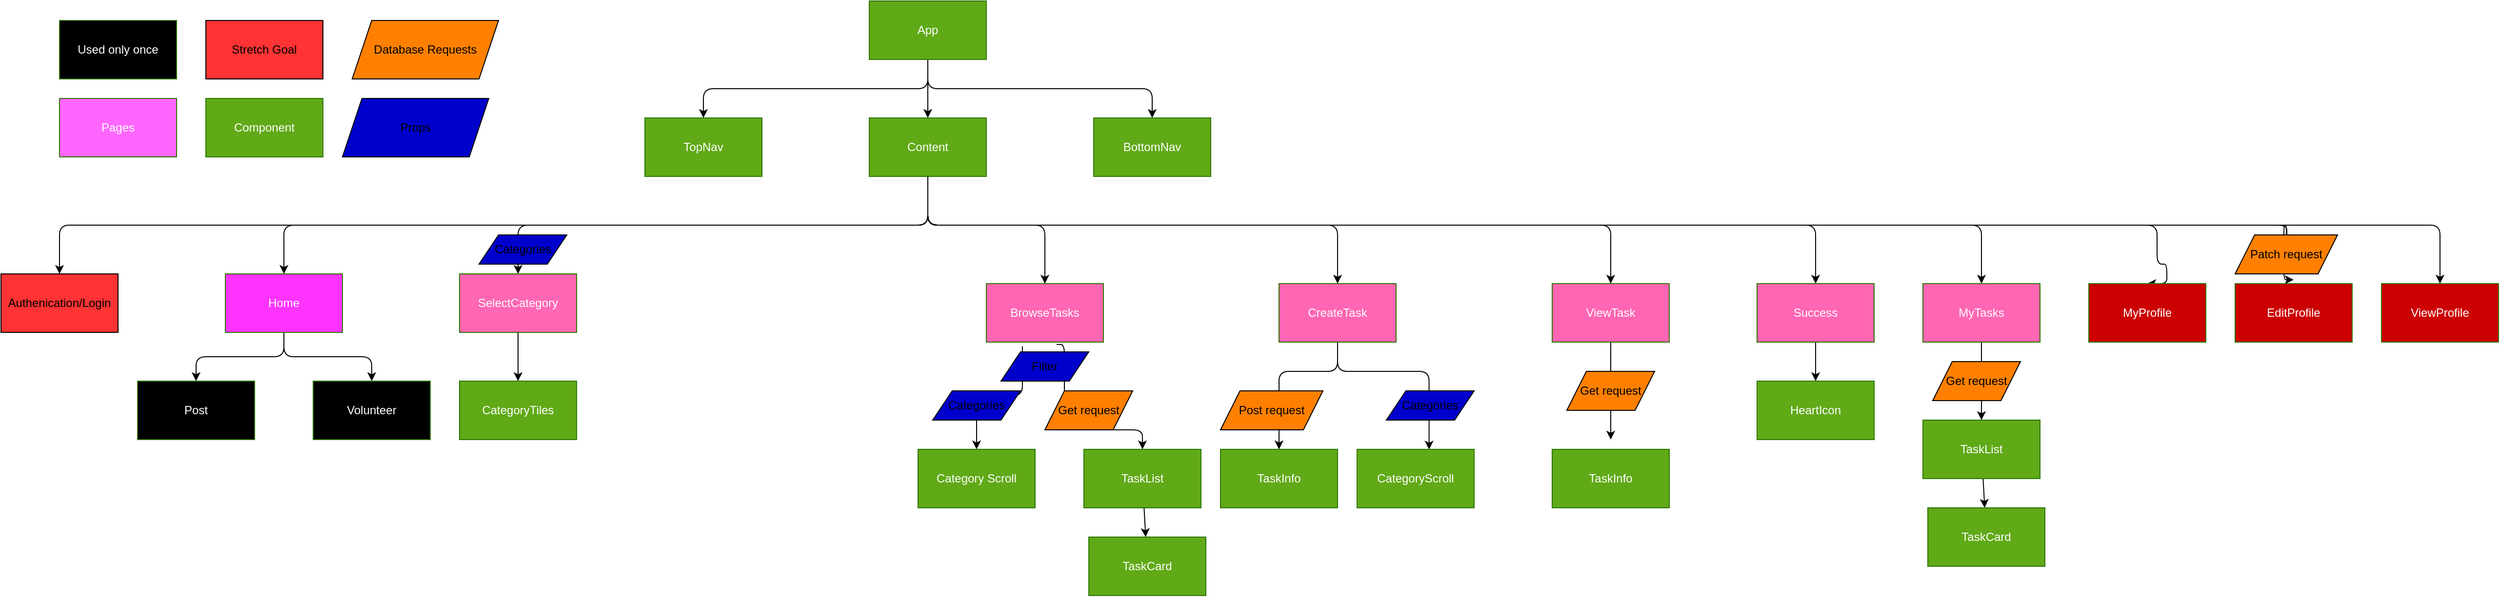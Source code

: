 <mxfile>
    <diagram id="rWSGf-dNv_oNmWu9gTjf" name="Page-1">
        <mxGraphModel dx="2090" dy="1675" grid="1" gridSize="10" guides="1" tooltips="1" connect="1" arrows="1" fold="1" page="1" pageScale="1" pageWidth="827" pageHeight="1169" math="0" shadow="0">
            <root>
                <mxCell id="0"/>
                <mxCell id="1" parent="0"/>
                <mxCell id="57" value="Stretch Goal" style="rounded=0;whiteSpace=wrap;html=1;fillColor=#FF3333;" parent="1" vertex="1">
                    <mxGeometry x="-300" y="-200" width="120" height="60" as="geometry"/>
                </mxCell>
                <mxCell id="69" style="edgeStyle=orthogonalEdgeStyle;html=1;entryX=0.5;entryY=0;entryDx=0;entryDy=0;" parent="1" source="62" target="64" edge="1">
                    <mxGeometry relative="1" as="geometry"/>
                </mxCell>
                <mxCell id="72" style="edgeStyle=orthogonalEdgeStyle;html=1;exitX=0.5;exitY=1;exitDx=0;exitDy=0;entryX=0.5;entryY=0;entryDx=0;entryDy=0;" parent="1" source="62" target="67" edge="1">
                    <mxGeometry relative="1" as="geometry"/>
                </mxCell>
                <mxCell id="73" style="edgeStyle=orthogonalEdgeStyle;html=1;exitX=0.5;exitY=1;exitDx=0;exitDy=0;entryX=0.5;entryY=0;entryDx=0;entryDy=0;" parent="1" source="62" target="68" edge="1">
                    <mxGeometry relative="1" as="geometry"/>
                </mxCell>
                <mxCell id="62" value="App" style="rounded=0;whiteSpace=wrap;html=1;fillColor=#60a917;fontColor=#ffffff;strokeColor=#2D7600;" parent="1" vertex="1">
                    <mxGeometry x="380" y="-220" width="120" height="60" as="geometry"/>
                </mxCell>
                <mxCell id="75" style="edgeStyle=orthogonalEdgeStyle;html=1;exitX=0.5;exitY=1;exitDx=0;exitDy=0;entryX=0.5;entryY=0;entryDx=0;entryDy=0;" parent="1" source="64" target="74" edge="1">
                    <mxGeometry relative="1" as="geometry"/>
                </mxCell>
                <mxCell id="80" style="edgeStyle=orthogonalEdgeStyle;html=1;exitX=0.5;exitY=1;exitDx=0;exitDy=0;entryX=0.5;entryY=0;entryDx=0;entryDy=0;" parent="1" source="64" target="79" edge="1">
                    <mxGeometry relative="1" as="geometry"/>
                </mxCell>
                <mxCell id="81" style="edgeStyle=orthogonalEdgeStyle;html=1;exitX=0.5;exitY=1;exitDx=0;exitDy=0;" parent="1" source="64" target="76" edge="1">
                    <mxGeometry relative="1" as="geometry"/>
                </mxCell>
                <mxCell id="101" value="" style="edgeStyle=none;html=1;entryX=0.5;entryY=0;entryDx=0;entryDy=0;" parent="1" source="64" target="100" edge="1">
                    <mxGeometry relative="1" as="geometry">
                        <Array as="points">
                            <mxPoint x="440" y="10"/>
                            <mxPoint x="560" y="10"/>
                        </Array>
                    </mxGeometry>
                </mxCell>
                <mxCell id="112" style="edgeStyle=none;html=1;entryX=0.5;entryY=0;entryDx=0;entryDy=0;" parent="1" target="108" edge="1">
                    <mxGeometry relative="1" as="geometry">
                        <mxPoint x="440" y="-40" as="sourcePoint"/>
                        <Array as="points">
                            <mxPoint x="440" y="10"/>
                            <mxPoint x="860" y="10"/>
                        </Array>
                    </mxGeometry>
                </mxCell>
                <mxCell id="113" style="edgeStyle=none;html=1;entryX=0.5;entryY=0;entryDx=0;entryDy=0;" parent="1" target="109" edge="1">
                    <mxGeometry relative="1" as="geometry">
                        <mxPoint x="440" y="-40" as="sourcePoint"/>
                        <Array as="points">
                            <mxPoint x="440" y="10"/>
                            <mxPoint x="960" y="10"/>
                            <mxPoint x="1140" y="10"/>
                        </Array>
                    </mxGeometry>
                </mxCell>
                <mxCell id="114" style="edgeStyle=orthogonalEdgeStyle;html=1;entryX=0.5;entryY=0;entryDx=0;entryDy=0;exitX=0.5;exitY=1;exitDx=0;exitDy=0;" parent="1" source="64" target="110" edge="1">
                    <mxGeometry relative="1" as="geometry">
                        <Array as="points">
                            <mxPoint x="440" y="10"/>
                            <mxPoint x="1350" y="10"/>
                        </Array>
                    </mxGeometry>
                </mxCell>
                <mxCell id="115" style="edgeStyle=orthogonalEdgeStyle;html=1;startArrow=none;" parent="1" source="134" edge="1">
                    <mxGeometry relative="1" as="geometry">
                        <mxPoint x="1840" y="66" as="targetPoint"/>
                        <Array as="points">
                            <mxPoint x="1833" y="10"/>
                            <mxPoint x="1830" y="10"/>
                            <mxPoint x="1830" y="66"/>
                        </Array>
                    </mxGeometry>
                </mxCell>
                <mxCell id="152" style="edgeStyle=orthogonalEdgeStyle;html=1;entryX=0.5;entryY=0;entryDx=0;entryDy=0;" parent="1" source="64" target="111" edge="1">
                    <mxGeometry relative="1" as="geometry">
                        <mxPoint x="1740" y="50" as="targetPoint"/>
                        <Array as="points">
                            <mxPoint x="440" y="10"/>
                            <mxPoint x="1700" y="10"/>
                            <mxPoint x="1700" y="50"/>
                            <mxPoint x="1710" y="50"/>
                            <mxPoint x="1710" y="70"/>
                        </Array>
                    </mxGeometry>
                </mxCell>
                <mxCell id="153" style="edgeStyle=orthogonalEdgeStyle;html=1;entryX=0.5;entryY=0;entryDx=0;entryDy=0;" parent="1" source="64" target="149" edge="1">
                    <mxGeometry relative="1" as="geometry">
                        <mxPoint x="1850" y="60" as="targetPoint"/>
                        <Array as="points">
                            <mxPoint x="440" y="10"/>
                            <mxPoint x="1990" y="10"/>
                        </Array>
                    </mxGeometry>
                </mxCell>
                <mxCell id="158" style="edgeStyle=orthogonalEdgeStyle;html=1;entryX=0.5;entryY=0;entryDx=0;entryDy=0;" parent="1" source="64" target="154" edge="1">
                    <mxGeometry relative="1" as="geometry">
                        <Array as="points">
                            <mxPoint x="440" y="10"/>
                            <mxPoint x="1520" y="10"/>
                        </Array>
                    </mxGeometry>
                </mxCell>
                <mxCell id="64" value="Content" style="rounded=0;whiteSpace=wrap;html=1;fillColor=#60a917;fontColor=#ffffff;strokeColor=#2D7600;" parent="1" vertex="1">
                    <mxGeometry x="380" y="-100" width="120" height="60" as="geometry"/>
                </mxCell>
                <mxCell id="66" value="Component" style="rounded=0;whiteSpace=wrap;html=1;fillColor=#60a917;fontColor=#ffffff;strokeColor=#2D7600;" parent="1" vertex="1">
                    <mxGeometry x="-300" y="-120" width="120" height="60" as="geometry"/>
                </mxCell>
                <mxCell id="67" value="TopNav" style="rounded=0;whiteSpace=wrap;html=1;fillColor=#60a917;fontColor=#ffffff;strokeColor=#2D7600;" parent="1" vertex="1">
                    <mxGeometry x="150" y="-100" width="120" height="60" as="geometry"/>
                </mxCell>
                <mxCell id="68" value="BottomNav" style="rounded=0;whiteSpace=wrap;html=1;fillColor=#60a917;fontColor=#ffffff;strokeColor=#2D7600;" parent="1" vertex="1">
                    <mxGeometry x="610" y="-100" width="120" height="60" as="geometry"/>
                </mxCell>
                <mxCell id="87" style="edgeStyle=orthogonalEdgeStyle;html=1;exitX=0.5;exitY=1;exitDx=0;exitDy=0;entryX=0.5;entryY=0;entryDx=0;entryDy=0;" parent="1" source="74" target="84" edge="1">
                    <mxGeometry relative="1" as="geometry"/>
                </mxCell>
                <mxCell id="88" style="edgeStyle=orthogonalEdgeStyle;html=1;exitX=0.5;exitY=1;exitDx=0;exitDy=0;entryX=0.5;entryY=0;entryDx=0;entryDy=0;" parent="1" source="74" target="85" edge="1">
                    <mxGeometry relative="1" as="geometry"/>
                </mxCell>
                <mxCell id="74" value="Home" style="rounded=0;whiteSpace=wrap;html=1;fillColor=#FF33FF;fontColor=#ffffff;strokeColor=#2D7600;" parent="1" vertex="1">
                    <mxGeometry x="-280" y="60" width="120" height="60" as="geometry"/>
                </mxCell>
                <mxCell id="82" style="edgeStyle=orthogonalEdgeStyle;html=1;exitX=0.5;exitY=1;exitDx=0;exitDy=0;entryX=0.5;entryY=0;entryDx=0;entryDy=0;" parent="1" source="76" target="77" edge="1">
                    <mxGeometry relative="1" as="geometry"/>
                </mxCell>
                <mxCell id="76" value="SelectCategory" style="rounded=0;whiteSpace=wrap;html=1;fillColor=#FF66B3;fontColor=#ffffff;strokeColor=#2D7600;" parent="1" vertex="1">
                    <mxGeometry x="-40" y="60" width="120" height="60" as="geometry"/>
                </mxCell>
                <mxCell id="77" value="CategoryTiles" style="rounded=0;whiteSpace=wrap;html=1;fillColor=#60a917;fontColor=#ffffff;strokeColor=#2D7600;" parent="1" vertex="1">
                    <mxGeometry x="-40" y="170" width="120" height="60" as="geometry"/>
                </mxCell>
                <mxCell id="79" value="Authenication/Login" style="rounded=0;whiteSpace=wrap;html=1;fillColor=#FF3333;" parent="1" vertex="1">
                    <mxGeometry x="-510" y="60" width="120" height="60" as="geometry"/>
                </mxCell>
                <mxCell id="84" value="Post" style="rounded=0;whiteSpace=wrap;html=1;fillColor=#000000;fontColor=#ffffff;strokeColor=#2D7600;" parent="1" vertex="1">
                    <mxGeometry x="-370" y="170" width="120" height="60" as="geometry"/>
                </mxCell>
                <mxCell id="85" value="Volunteer" style="rounded=0;whiteSpace=wrap;html=1;fillColor=#000000;fontColor=#ffffff;strokeColor=#2D7600;" parent="1" vertex="1">
                    <mxGeometry x="-190" y="170" width="120" height="60" as="geometry"/>
                </mxCell>
                <mxCell id="86" value="Used only once" style="rounded=0;whiteSpace=wrap;html=1;fillColor=#000000;fontColor=#ffffff;strokeColor=#2D7600;" parent="1" vertex="1">
                    <mxGeometry x="-450" y="-200" width="120" height="60" as="geometry"/>
                </mxCell>
                <mxCell id="94" style="edgeStyle=orthogonalEdgeStyle;html=1;exitX=0.308;exitY=1.073;exitDx=0;exitDy=0;exitPerimeter=0;entryX=0.5;entryY=0;entryDx=0;entryDy=0;" parent="1" source="100" target="92" edge="1">
                    <mxGeometry relative="1" as="geometry">
                        <mxPoint x="450" y="240" as="sourcePoint"/>
                        <mxPoint x="510" y="320" as="targetPoint"/>
                    </mxGeometry>
                </mxCell>
                <mxCell id="95" style="edgeStyle=orthogonalEdgeStyle;html=1;entryX=0.5;entryY=0;entryDx=0;entryDy=0;exitX=0.6;exitY=1.04;exitDx=0;exitDy=0;exitPerimeter=0;" parent="1" source="100" target="102" edge="1">
                    <mxGeometry relative="1" as="geometry">
                        <mxPoint x="450" y="240" as="sourcePoint"/>
                        <mxPoint x="700" y="320" as="targetPoint"/>
                        <Array as="points">
                            <mxPoint x="580" y="132"/>
                            <mxPoint x="580" y="220"/>
                            <mxPoint x="660" y="220"/>
                        </Array>
                    </mxGeometry>
                </mxCell>
                <mxCell id="90" value="Pages" style="rounded=0;whiteSpace=wrap;html=1;fillColor=#FF66FF;fontColor=#ffffff;strokeColor=#2D7600;" parent="1" vertex="1">
                    <mxGeometry x="-450" y="-120" width="120" height="60" as="geometry"/>
                </mxCell>
                <mxCell id="92" value="Category Scroll" style="rounded=0;whiteSpace=wrap;html=1;fillColor=#60A917;fontColor=#ffffff;strokeColor=#2D7600;" parent="1" vertex="1">
                    <mxGeometry x="430" y="240" width="120" height="60" as="geometry"/>
                </mxCell>
                <mxCell id="93" value="TaskCard" style="rounded=0;whiteSpace=wrap;html=1;fillColor=#60a917;fontColor=#ffffff;strokeColor=#2D7600;" parent="1" vertex="1">
                    <mxGeometry x="605" y="330" width="120" height="60" as="geometry"/>
                </mxCell>
                <mxCell id="96" value="Get request" style="shape=parallelogram;perimeter=parallelogramPerimeter;whiteSpace=wrap;html=1;fixedSize=1;fillColor=#FF8000;strokeColor=#000000;" parent="1" vertex="1">
                    <mxGeometry x="560" y="180" width="90" height="40" as="geometry"/>
                </mxCell>
                <mxCell id="100" value="BrowseTasks" style="rounded=0;whiteSpace=wrap;html=1;fillColor=#FF66B3;fontColor=#ffffff;strokeColor=#2D7600;" parent="1" vertex="1">
                    <mxGeometry x="500" y="70" width="120" height="60" as="geometry"/>
                </mxCell>
                <mxCell id="103" value="" style="edgeStyle=none;html=1;" parent="1" source="102" target="93" edge="1">
                    <mxGeometry relative="1" as="geometry"/>
                </mxCell>
                <mxCell id="102" value="TaskList" style="rounded=0;whiteSpace=wrap;html=1;fillColor=#60a917;fontColor=#ffffff;strokeColor=#2D7600;" parent="1" vertex="1">
                    <mxGeometry x="600" y="240" width="120" height="60" as="geometry"/>
                </mxCell>
                <mxCell id="122" style="edgeStyle=orthogonalEdgeStyle;html=1;entryX=0.615;entryY=0.003;entryDx=0;entryDy=0;entryPerimeter=0;" parent="1" source="108" target="116" edge="1">
                    <mxGeometry relative="1" as="geometry">
                        <Array as="points">
                            <mxPoint x="860" y="160"/>
                            <mxPoint x="954" y="160"/>
                        </Array>
                    </mxGeometry>
                </mxCell>
                <mxCell id="138" style="edgeStyle=orthogonalEdgeStyle;html=1;entryX=0.5;entryY=0;entryDx=0;entryDy=0;" parent="1" source="108" target="118" edge="1">
                    <mxGeometry relative="1" as="geometry">
                        <Array as="points">
                            <mxPoint x="860" y="160"/>
                            <mxPoint x="800" y="160"/>
                        </Array>
                    </mxGeometry>
                </mxCell>
                <mxCell id="108" value="CreateTask" style="rounded=0;whiteSpace=wrap;html=1;fillColor=#FF66B3;fontColor=#ffffff;strokeColor=#2D7600;" parent="1" vertex="1">
                    <mxGeometry x="800" y="70" width="120" height="60" as="geometry"/>
                </mxCell>
                <mxCell id="125" style="edgeStyle=orthogonalEdgeStyle;html=1;" parent="1" source="109" edge="1">
                    <mxGeometry relative="1" as="geometry">
                        <mxPoint x="1140" y="230" as="targetPoint"/>
                    </mxGeometry>
                </mxCell>
                <mxCell id="109" value="ViewTask" style="rounded=0;whiteSpace=wrap;html=1;fillColor=#FF66B3;fontColor=#ffffff;strokeColor=#2D7600;" parent="1" vertex="1">
                    <mxGeometry x="1080" y="70" width="120" height="60" as="geometry"/>
                </mxCell>
                <mxCell id="131" value="" style="edgeStyle=orthogonalEdgeStyle;html=1;" parent="1" source="110" target="130" edge="1">
                    <mxGeometry relative="1" as="geometry"/>
                </mxCell>
                <mxCell id="110" value="Success" style="rounded=0;whiteSpace=wrap;html=1;fillColor=#FF66B3;fontColor=#ffffff;strokeColor=#2D7600;" parent="1" vertex="1">
                    <mxGeometry x="1290" y="70" width="120" height="60" as="geometry"/>
                </mxCell>
                <mxCell id="111" value="MyProfile" style="rounded=0;whiteSpace=wrap;html=1;fillColor=#CC0000;fontColor=#ffffff;strokeColor=#2D7600;" parent="1" vertex="1">
                    <mxGeometry x="1630" y="70" width="120" height="60" as="geometry"/>
                </mxCell>
                <mxCell id="116" value="CategoryScroll" style="rounded=0;whiteSpace=wrap;html=1;fillColor=#60A917;fontColor=#ffffff;strokeColor=#2D7600;" parent="1" vertex="1">
                    <mxGeometry x="880" y="240" width="120" height="60" as="geometry"/>
                </mxCell>
                <mxCell id="118" value="TaskInfo" style="rounded=0;whiteSpace=wrap;html=1;fillColor=#60a917;fontColor=#ffffff;strokeColor=#2D7600;" parent="1" vertex="1">
                    <mxGeometry x="740" y="240" width="120" height="60" as="geometry"/>
                </mxCell>
                <mxCell id="124" value="TaskInfo" style="rounded=0;whiteSpace=wrap;html=1;fillColor=#60a917;fontColor=#ffffff;strokeColor=#2D7600;" parent="1" vertex="1">
                    <mxGeometry x="1080" y="240" width="120" height="60" as="geometry"/>
                </mxCell>
                <mxCell id="127" value="Get request" style="shape=parallelogram;perimeter=parallelogramPerimeter;whiteSpace=wrap;html=1;fixedSize=1;fillColor=#FF8000;strokeColor=#000000;" parent="1" vertex="1">
                    <mxGeometry x="1095" y="160" width="90" height="40" as="geometry"/>
                </mxCell>
                <mxCell id="128" value="Post request" style="shape=parallelogram;perimeter=parallelogramPerimeter;whiteSpace=wrap;html=1;fixedSize=1;fillColor=#FF8000;strokeColor=#000000;" parent="1" vertex="1">
                    <mxGeometry x="740" y="180" width="105" height="40" as="geometry"/>
                </mxCell>
                <mxCell id="130" value="HeartIcon" style="rounded=0;whiteSpace=wrap;html=1;fillColor=#60A917;fontColor=#ffffff;strokeColor=#2D7600;" parent="1" vertex="1">
                    <mxGeometry x="1290" y="170" width="120" height="60" as="geometry"/>
                </mxCell>
                <mxCell id="132" value="EditProfile" style="rounded=0;whiteSpace=wrap;html=1;fillColor=#CC0000;fontColor=#ffffff;strokeColor=#2D7600;" parent="1" vertex="1">
                    <mxGeometry x="1780" y="70" width="120" height="60" as="geometry"/>
                </mxCell>
                <mxCell id="140" value="Database Requests" style="shape=parallelogram;perimeter=parallelogramPerimeter;whiteSpace=wrap;html=1;fixedSize=1;fillColor=#FF8000;strokeColor=#000000;" parent="1" vertex="1">
                    <mxGeometry x="-150" y="-200" width="150" height="60" as="geometry"/>
                </mxCell>
                <mxCell id="141" value="Props" style="shape=parallelogram;perimeter=parallelogramPerimeter;whiteSpace=wrap;html=1;fixedSize=1;fillColor=#0000CC;strokeColor=#000000;" parent="1" vertex="1">
                    <mxGeometry x="-160" y="-120" width="150" height="60" as="geometry"/>
                </mxCell>
                <mxCell id="142" value="Categories" style="shape=parallelogram;perimeter=parallelogramPerimeter;whiteSpace=wrap;html=1;fixedSize=1;fillColor=#0000CC;strokeColor=#000000;" parent="1" vertex="1">
                    <mxGeometry x="-20" y="20" width="90" height="30" as="geometry"/>
                </mxCell>
                <mxCell id="144" value="Categories" style="shape=parallelogram;perimeter=parallelogramPerimeter;whiteSpace=wrap;html=1;fixedSize=1;fillColor=#0000CC;strokeColor=#000000;" parent="1" vertex="1">
                    <mxGeometry x="445" y="180" width="90" height="30" as="geometry"/>
                </mxCell>
                <mxCell id="145" value="Categories" style="shape=parallelogram;perimeter=parallelogramPerimeter;whiteSpace=wrap;html=1;fixedSize=1;fillColor=#0000CC;strokeColor=#000000;" parent="1" vertex="1">
                    <mxGeometry x="910" y="180" width="90" height="30" as="geometry"/>
                </mxCell>
                <mxCell id="148" value="Filter" style="shape=parallelogram;perimeter=parallelogramPerimeter;whiteSpace=wrap;html=1;fixedSize=1;fillColor=#0000CC;strokeColor=#000000;" parent="1" vertex="1">
                    <mxGeometry x="515" y="140" width="90" height="30" as="geometry"/>
                </mxCell>
                <mxCell id="149" value="ViewProfile" style="rounded=0;whiteSpace=wrap;html=1;fillColor=#CC0000;fontColor=#ffffff;strokeColor=#2D7600;" parent="1" vertex="1">
                    <mxGeometry x="1930" y="70" width="120" height="60" as="geometry"/>
                </mxCell>
                <mxCell id="168" style="edgeStyle=orthogonalEdgeStyle;html=1;entryX=0.5;entryY=0;entryDx=0;entryDy=0;" parent="1" source="154" target="167" edge="1">
                    <mxGeometry relative="1" as="geometry"/>
                </mxCell>
                <mxCell id="154" value="MyTasks" style="rounded=0;whiteSpace=wrap;html=1;fillColor=#FF66B3;fontColor=#ffffff;strokeColor=#2D7600;" parent="1" vertex="1">
                    <mxGeometry x="1460" y="70" width="120" height="60" as="geometry"/>
                </mxCell>
                <mxCell id="157" value="" style="edgeStyle=orthogonalEdgeStyle;html=1;endArrow=none;" parent="1" source="64" target="134" edge="1">
                    <mxGeometry relative="1" as="geometry">
                        <mxPoint x="440" y="-40" as="sourcePoint"/>
                        <mxPoint x="1840" y="66" as="targetPoint"/>
                        <Array as="points">
                            <mxPoint x="440" y="10"/>
                            <mxPoint x="1833" y="10"/>
                        </Array>
                    </mxGeometry>
                </mxCell>
                <mxCell id="134" value="Patch request" style="shape=parallelogram;perimeter=parallelogramPerimeter;whiteSpace=wrap;html=1;fixedSize=1;fillColor=#FF8000;strokeColor=#000000;" parent="1" vertex="1">
                    <mxGeometry x="1780" y="20" width="105" height="40" as="geometry"/>
                </mxCell>
                <mxCell id="164" value="TaskCard" style="rounded=0;whiteSpace=wrap;html=1;fillColor=#60a917;fontColor=#ffffff;strokeColor=#2D7600;" parent="1" vertex="1">
                    <mxGeometry x="1465" y="300" width="120" height="60" as="geometry"/>
                </mxCell>
                <mxCell id="165" value="Get request" style="shape=parallelogram;perimeter=parallelogramPerimeter;whiteSpace=wrap;html=1;fixedSize=1;fillColor=#FF8000;strokeColor=#000000;" parent="1" vertex="1">
                    <mxGeometry x="1470" y="150" width="90" height="40" as="geometry"/>
                </mxCell>
                <mxCell id="166" value="" style="edgeStyle=none;html=1;" parent="1" source="167" target="164" edge="1">
                    <mxGeometry relative="1" as="geometry"/>
                </mxCell>
                <mxCell id="167" value="TaskList" style="rounded=0;whiteSpace=wrap;html=1;fillColor=#60a917;fontColor=#ffffff;strokeColor=#2D7600;" parent="1" vertex="1">
                    <mxGeometry x="1460" y="210" width="120" height="60" as="geometry"/>
                </mxCell>
            </root>
        </mxGraphModel>
    </diagram>
</mxfile>